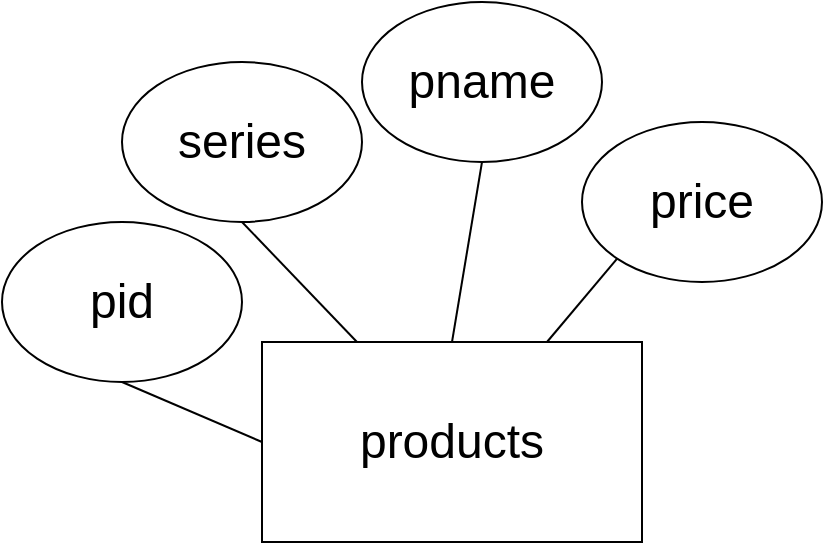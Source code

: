 <mxfile version="21.1.8" type="device">
  <diagram name="第 1 页" id="FQvg7F29peAB76W_smux">
    <mxGraphModel dx="1434" dy="796" grid="1" gridSize="10" guides="1" tooltips="1" connect="1" arrows="1" fold="1" page="1" pageScale="1" pageWidth="827" pageHeight="1169" math="0" shadow="0">
      <root>
        <mxCell id="0" />
        <mxCell id="1" parent="0" />
        <mxCell id="UxVpJ3fF8vfEaiCqMQMJ-1" value="&lt;font style=&quot;font-size: 24px;&quot;&gt;products&lt;/font&gt;" style="rounded=0;whiteSpace=wrap;html=1;" vertex="1" parent="1">
          <mxGeometry x="160" y="240" width="190" height="100" as="geometry" />
        </mxCell>
        <mxCell id="UxVpJ3fF8vfEaiCqMQMJ-2" value="&lt;font style=&quot;font-size: 24px;&quot;&gt;pid&lt;/font&gt;" style="ellipse;whiteSpace=wrap;html=1;" vertex="1" parent="1">
          <mxGeometry x="30" y="180" width="120" height="80" as="geometry" />
        </mxCell>
        <mxCell id="UxVpJ3fF8vfEaiCqMQMJ-3" value="&lt;font style=&quot;font-size: 24px;&quot;&gt;pname&lt;/font&gt;" style="ellipse;whiteSpace=wrap;html=1;" vertex="1" parent="1">
          <mxGeometry x="210" y="70" width="120" height="80" as="geometry" />
        </mxCell>
        <mxCell id="UxVpJ3fF8vfEaiCqMQMJ-4" value="&lt;font style=&quot;font-size: 24px;&quot;&gt;price&lt;/font&gt;" style="ellipse;whiteSpace=wrap;html=1;" vertex="1" parent="1">
          <mxGeometry x="320" y="130" width="120" height="80" as="geometry" />
        </mxCell>
        <mxCell id="UxVpJ3fF8vfEaiCqMQMJ-5" value="&lt;font style=&quot;font-size: 24px;&quot;&gt;series&lt;/font&gt;" style="ellipse;whiteSpace=wrap;html=1;" vertex="1" parent="1">
          <mxGeometry x="90" y="100" width="120" height="80" as="geometry" />
        </mxCell>
        <mxCell id="UxVpJ3fF8vfEaiCqMQMJ-6" value="" style="endArrow=none;html=1;rounded=0;entryX=0;entryY=0.5;entryDx=0;entryDy=0;exitX=0.5;exitY=1;exitDx=0;exitDy=0;" edge="1" parent="1" source="UxVpJ3fF8vfEaiCqMQMJ-2" target="UxVpJ3fF8vfEaiCqMQMJ-1">
          <mxGeometry width="50" height="50" relative="1" as="geometry">
            <mxPoint x="90" y="340" as="sourcePoint" />
            <mxPoint x="140" y="290" as="targetPoint" />
          </mxGeometry>
        </mxCell>
        <mxCell id="UxVpJ3fF8vfEaiCqMQMJ-7" value="" style="endArrow=none;html=1;rounded=0;exitX=0.25;exitY=0;exitDx=0;exitDy=0;entryX=0.5;entryY=1;entryDx=0;entryDy=0;" edge="1" parent="1" source="UxVpJ3fF8vfEaiCqMQMJ-1" target="UxVpJ3fF8vfEaiCqMQMJ-5">
          <mxGeometry width="50" height="50" relative="1" as="geometry">
            <mxPoint x="210" y="200" as="sourcePoint" />
            <mxPoint x="260" y="150" as="targetPoint" />
          </mxGeometry>
        </mxCell>
        <mxCell id="UxVpJ3fF8vfEaiCqMQMJ-8" value="" style="endArrow=none;html=1;rounded=0;exitX=0.5;exitY=0;exitDx=0;exitDy=0;entryX=0.5;entryY=1;entryDx=0;entryDy=0;" edge="1" parent="1" source="UxVpJ3fF8vfEaiCqMQMJ-1" target="UxVpJ3fF8vfEaiCqMQMJ-3">
          <mxGeometry width="50" height="50" relative="1" as="geometry">
            <mxPoint x="230" y="220" as="sourcePoint" />
            <mxPoint x="280" y="170" as="targetPoint" />
          </mxGeometry>
        </mxCell>
        <mxCell id="UxVpJ3fF8vfEaiCqMQMJ-9" value="" style="endArrow=none;html=1;rounded=0;exitX=0.75;exitY=0;exitDx=0;exitDy=0;entryX=0;entryY=1;entryDx=0;entryDy=0;" edge="1" parent="1" source="UxVpJ3fF8vfEaiCqMQMJ-1" target="UxVpJ3fF8vfEaiCqMQMJ-4">
          <mxGeometry width="50" height="50" relative="1" as="geometry">
            <mxPoint x="300" y="230" as="sourcePoint" />
            <mxPoint x="350" y="180" as="targetPoint" />
          </mxGeometry>
        </mxCell>
      </root>
    </mxGraphModel>
  </diagram>
</mxfile>
